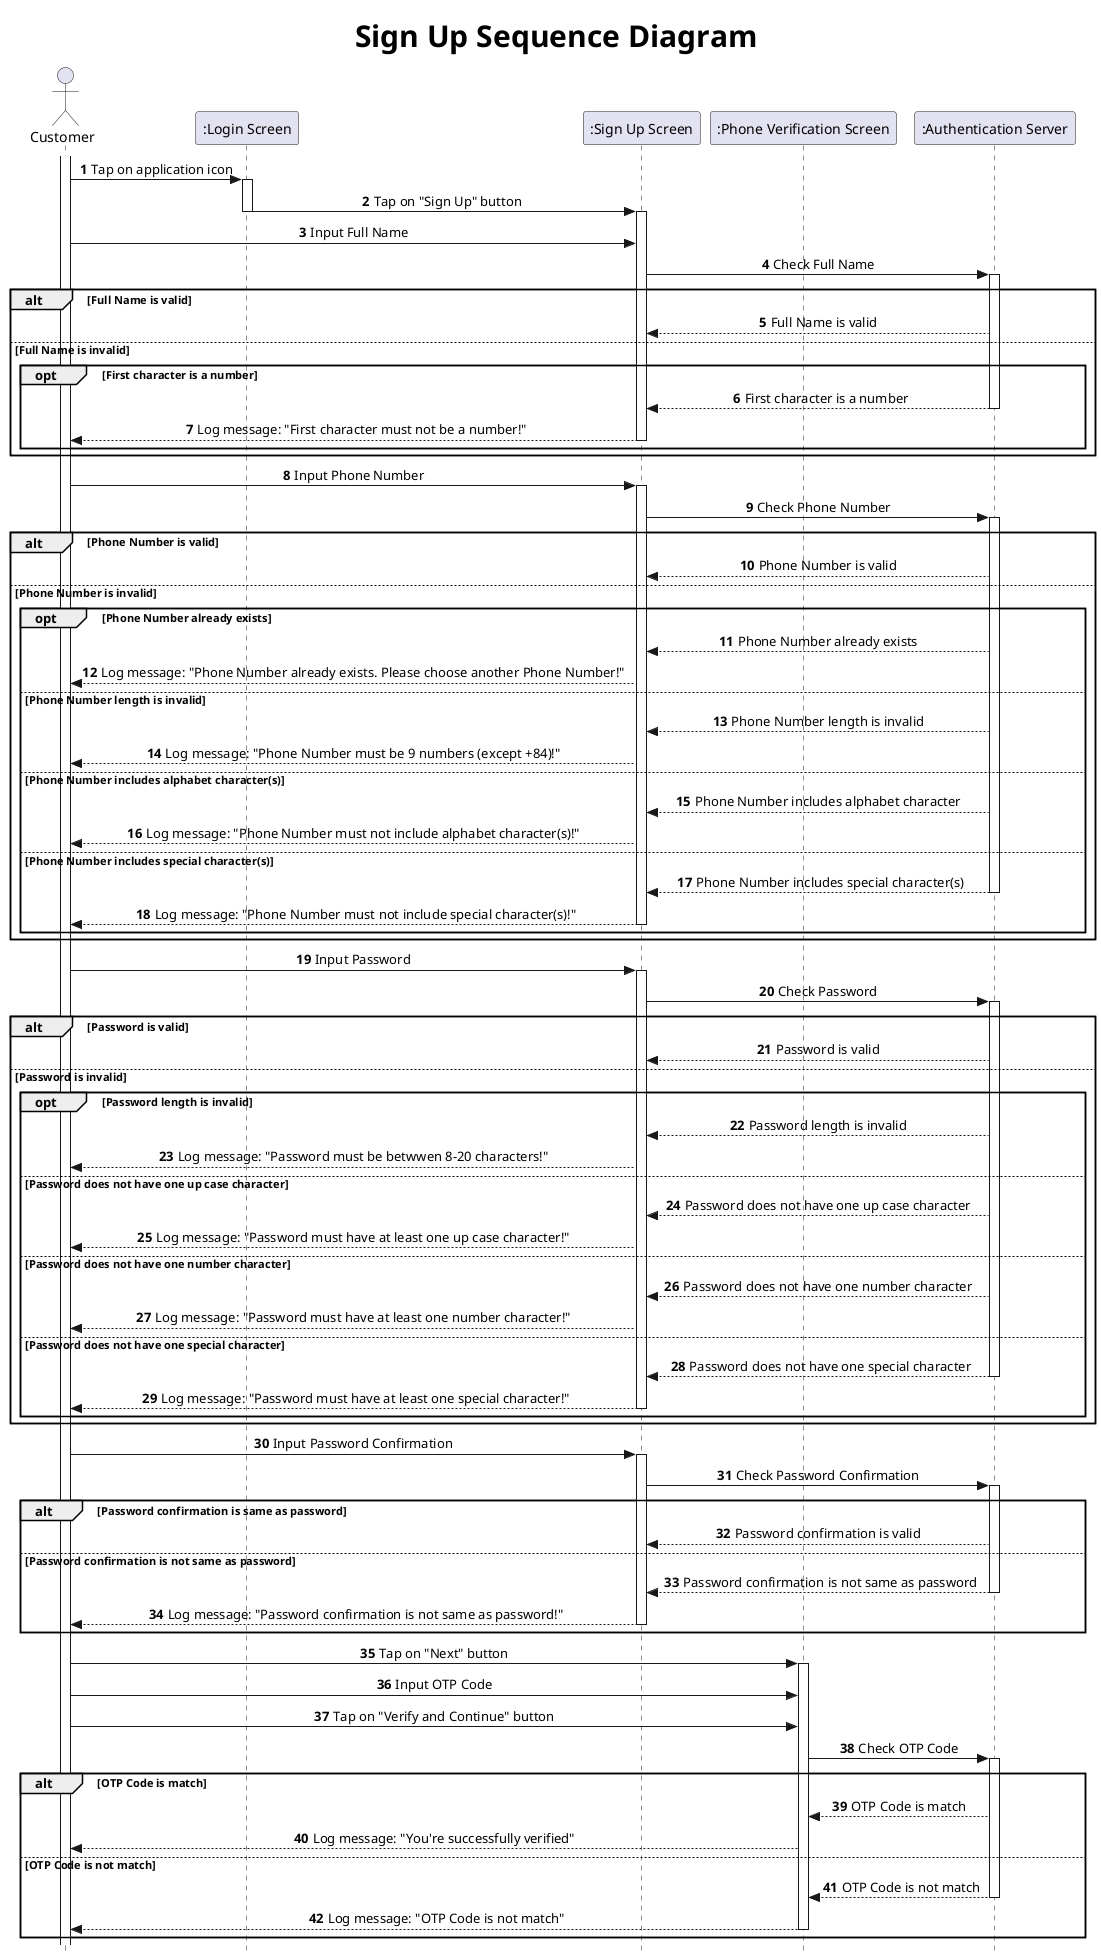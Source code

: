 @startuml Foodey_sequence_Sign-Up

title <size: 30> Sign Up Sequence Diagram

skinparam Style strictuml
skinparam sequenceMessageAlign center

actor "Customer" as Cm
participant ":Login Screen" as LI
participant ":Sign Up Screen" as SU
participant ":Phone Verification Screen" as PV
participant ":Authentication Server" as AS


autonumber

activate Cm
Cm -> LI: Tap on application icon
activate LI
LI -> SU: Tap on "Sign Up" button
deactivate LI

activate SU

'=============== Full Name ==============='
Cm -> SU: Input Full Name
SU -> AS: Check Full Name
activate AS

alt Full Name is valid
    AS --> SU: Full Name is valid
else Full Name is invalid
    opt First character is a number
        AS --> SU: First character is a number
        deactivate AS
        SU --> Cm: Log message: "First character must not be a number!"
        
        deactivate SU
    end
end

'=============== Phone Number ==============='
Cm -> SU: Input Phone Number
activate SU
SU -> AS: Check Phone Number
activate AS

alt Phone Number is valid
    AS --> SU: Phone Number is valid
else Phone Number is invalid
    opt Phone Number already exists
        AS --> SU: Phone Number already exists
        SU --> Cm: Log message: "Phone Number already exists. Please choose another Phone Number!"
    else Phone Number length is invalid
        AS --> SU: Phone Number length is invalid
        SU --> Cm: Log message: "Phone Number must be 9 numbers (except +84)!"
    else Phone Number includes alphabet character(s)
        AS --> SU: Phone Number includes alphabet character
        SU --> Cm: Log message: "Phone Number must not include alphabet character(s)!"
    else Phone Number includes special character(s)
        AS --> SU: Phone Number includes special character(s)
        deactivate AS
        SU --> Cm: Log message: "Phone Number must not include special character(s)!"
        deactivate SU
    end
end


'=============== Password ==============='
Cm -> SU: Input Password
activate SU
SU -> AS: Check Password
activate AS

alt Password is valid
    AS --> SU: Password is valid
else Password is invalid
    opt Password length is invalid
        AS --> SU: Password length is invalid
        SU --> Cm: Log message: "Password must be betwwen 8-20 characters!"
    else Password does not have one up case character
        AS --> SU: Password does not have one up case character
        SU --> Cm: Log message: "Password must have at least one up case character!"
    else Password does not have one number character
        AS --> SU: Password does not have one number character
        SU --> Cm: Log message: "Password must have at least one number character!"
    else Password does not have one special character
        AS --> SU: Password does not have one special character
        deactivate AS
        SU --> Cm: Log message: "Password must have at least one special character!"
        deactivate SU
    end
end

'=============== Password Confirmation ==============='
Cm -> SU: Input Password Confirmation
activate SU
SU -> AS: Check Password Confirmation
activate AS

alt Password confirmation is same as password
    AS --> SU: Password confirmation is valid
else Password confirmation is not same as password
    AS --> SU: Password confirmation is not same as password
    deactivate AS
    SU --> Cm: Log message: "Password confirmation is not same as password!"
    deactivate SU
end

'=============== Phone Verification Screen ==============='
Cm -> PV: Tap on "Next" button
activate PV
Cm -> PV: Input OTP Code
Cm -> PV: Tap on "Verify and Continue" button
PV -> AS: Check OTP Code
activate AS


alt OTP Code is match
    AS --> PV: OTP Code is match 
    PV --> Cm: Log message: "You're successfully verified"
    
else OTP Code is not match
    AS --> PV: OTP Code is not match
    deactivate AS
    PV --> Cm: Log message: "OTP Code is not match" 
    deactivate PV
end

